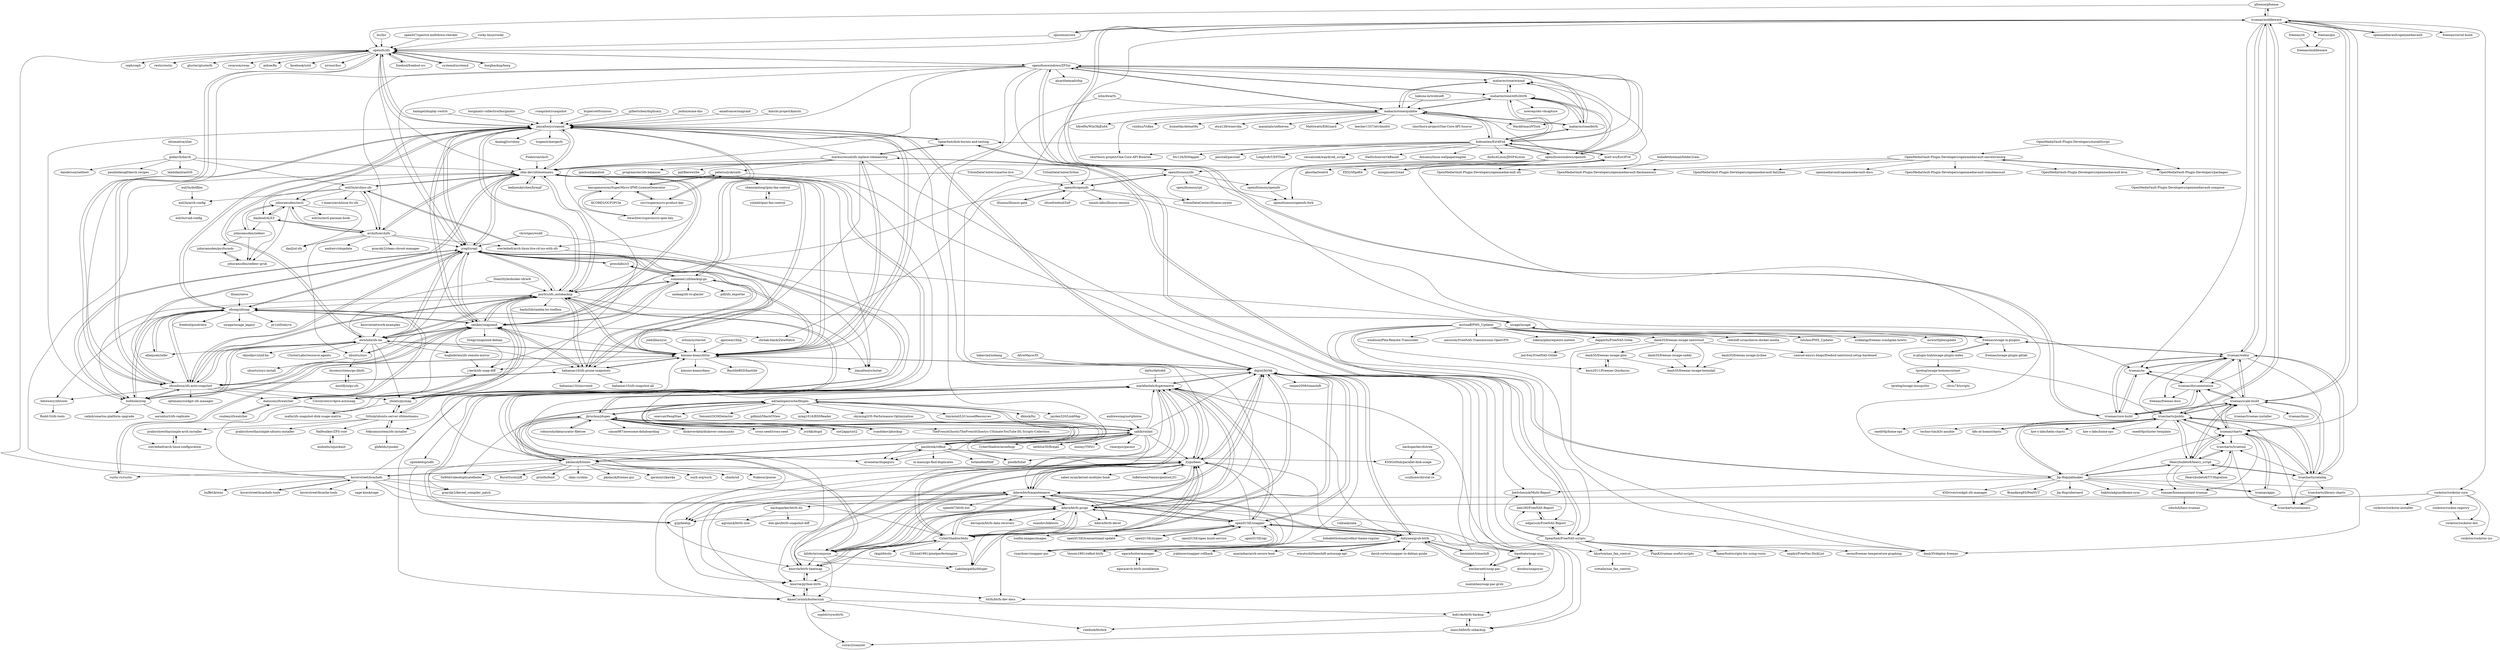 digraph G {
"pfsense/pfsense" -> "truenas/middleware" ["e"=1]
"pfsense/pfsense" -> "openzfs/zfs" ["e"=1]
"amadvance/snapraid" -> "jimsalterjrs/sanoid" ["e"=1]
"ottomatica/slim" -> "godarch/darch" ["e"=1]
"adrianlopezroche/fdupes" -> "jbruchon/jdupes"
"adrianlopezroche/fdupes" -> "sahib/rmlint"
"adrianlopezroche/fdupes" -> "tinymind/LSUnusedResources" ["e"=1]
"adrianlopezroche/fdupes" -> "dblock/fui" ["e"=1]
"adrianlopezroche/fdupes" -> "pixelb/fslint"
"adrianlopezroche/fdupes" -> "markfasheh/duperemove"
"adrianlopezroche/fdupes" -> "pauldreik/rdfind"
"adrianlopezroche/fdupes" -> "jayden320/LinkMap" ["e"=1]
"adrianlopezroche/fdupes" -> "onevcat/FengNiao" ["e"=1]
"adrianlopezroche/fdupes" -> "arsenetar/dupeguru" ["e"=1]
"adrianlopezroche/fdupes" -> "pkolaczk/fclones"
"adrianlopezroche/fdupes" -> "Tencent/OOMDetector" ["e"=1]
"adrianlopezroche/fdupes" -> "gdbinit/MachOView" ["e"=1]
"adrianlopezroche/fdupes" -> "ming1016/RSSReader" ["e"=1]
"adrianlopezroche/fdupes" -> "skyming/iOS-Performance-Optimization" ["e"=1]
"danb35/freenas-iocage-nextcloud" -> "danb35/freenas-iocage-caddy"
"danb35/freenas-iocage-nextcloud" -> "danb35/freenas-iocage-plex"
"danb35/freenas-iocage-nextcloud" -> "samuel-emrys-blogs/freebsd-nextcloud-setup-hardened"
"danb35/freenas-iocage-nextcloud" -> "danb35/freenas-iocage-heimdall"
"danb35/freenas-iocage-nextcloud" -> "danb35/deploy-freenas"
"ipmitool/ipmitool" -> "kasuganosoras/SuperMicro-IPMI-LicenseGenerator" ["e"=1]
"godarch/darch" -> "lambdanil/astOS" ["e"=1]
"godarch/darch" -> "danderson/netboot" ["e"=1]
"godarch/darch" -> "pauldotknopf/darch-recipes"
"godarch/darch" -> "zbm-dev/zfsbootmenu"
"godarch/darch" -> "eoli3n/archiso-zfs"
"speed47/spectre-meltdown-checker" -> "openzfs/zfs" ["e"=1]
"kasuganosoras/SuperMicro-IPMI-LicenseGenerator" -> "zsrv/supermicro-product-key"
"kasuganosoras/SuperMicro-IPMI-LicenseGenerator" -> "petersulyok/smfc"
"kasuganosoras/SuperMicro-IPMI-LicenseGenerator" -> "bwachter/supermicro-ipmi-key"
"kasuganosoras/SuperMicro-IPMI-LicenseGenerator" -> "KCORES/OCP2PCIe" ["e"=1]
"christgau/wsdd" -> "zrepl/zrepl" ["e"=1]
"christgau/wsdd" -> "yboetz/pyznap" ["e"=1]
"johnramsden/zectl" -> "johnramsden/zedenv"
"johnramsden/zectl" -> "eoli3n/zectl-pacman-hook"
"johnramsden/zectl" -> "johnramsden/zedenv-grub"
"johnramsden/zectl" -> "danboid/ALEZ"
"johnramsden/zectl" -> "dasJ/sd-zfs"
"johnramsden/zectl" -> "archzfs/archzfs"
"DomiStyle/docker-idrac6" -> "psy0rz/zfs_autobackup" ["e"=1]
"DomiStyle/docker-idrac6" -> "ewwhite/zfs-ha" ["e"=1]
"zbm-dev/zfsbootmenu" -> "leahneukirchen/hrmpf" ["e"=1]
"zbm-dev/zfsbootmenu" -> "zrepl/zrepl"
"zbm-dev/zfsbootmenu" -> "Sithuk/ubuntu-server-zfsbootmenu"
"zbm-dev/zfsbootmenu" -> "kimono-koans/httm"
"zbm-dev/zfsbootmenu" -> "johnramsden/zectl"
"zbm-dev/zfsbootmenu" -> "jimsalterjrs/sanoid"
"zbm-dev/zfsbootmenu" -> "psy0rz/zfs_autobackup"
"zbm-dev/zfsbootmenu" -> "eoli3n/archiso-zfs"
"zbm-dev/zfsbootmenu" -> "archzfs/archzfs"
"zbm-dev/zfsbootmenu" -> "oetiker/znapzend"
"zbm-dev/zfsbootmenu" -> "64kramsystem/zfs-installer"
"zbm-dev/zfsbootmenu" -> "bahamas10/zfs-prune-snapshots"
"zbm-dev/zfsbootmenu" -> "stevleibelt/arch-linux-live-cd-iso-with-zfs"
"zbm-dev/zfsbootmenu" -> "zfsonlinux/zfs-auto-snapshot"
"zbm-dev/zfsbootmenu" -> "jimsalterjrs/ioztat"
"yboetz/pyznap" -> "Sithuk/ubuntu-server-zfsbootmenu"
"yboetz/pyznap" -> "oetiker/znapzend"
"yboetz/pyznap" -> "psy0rz/zfs_autobackup"
"yboetz/pyznap" -> "zrepl/zrepl"
"yboetz/pyznap" -> "mafm/zfs-snapshot-disk-usage-matrix"
"oetiker/znapzend" -> "psy0rz/zfs_autobackup"
"oetiker/znapzend" -> "zrepl/zrepl"
"oetiker/znapzend" -> "zfsonlinux/zfs-auto-snapshot"
"oetiker/znapzend" -> "jimsalterjrs/sanoid"
"oetiker/znapzend" -> "bolthole/zrep"
"oetiker/znapzend" -> "yboetz/pyznap"
"oetiker/znapzend" -> "ewwhite/zfs-ha"
"oetiker/znapzend" -> "zfsnap/zfsnap"
"oetiker/znapzend" -> "damicon/zfswatcher"
"oetiker/znapzend" -> "bahamas10/zfs-prune-snapshots"
"oetiker/znapzend" -> "zbm-dev/zfsbootmenu"
"oetiker/znapzend" -> "someone1/zfsbackup-go"
"oetiker/znapzend" -> "j-keck/zfs-snap-diff"
"oetiker/znapzend" -> "Gregy/znapzend-debian"
"oetiker/znapzend" -> "cbreak-black/ZetaWatch"
"kimchi-project/kimchi" -> "jimsalterjrs/sanoid" ["e"=1]
"mstinaff/PMS_Updater" -> "luluhoc/PMS_Updater"
"mstinaff/PMS_Updater" -> "sirkkalap/freenas-crashplan-howto"
"mstinaff/PMS_Updater" -> "freenas/iocage-ix-plugins"
"mstinaff/PMS_Updater" -> "mrworf/plexupdate" ["e"=1]
"mstinaff/PMS_Updater" -> "kern2011/Freenas-Quicksync"
"mstinaff/PMS_Updater" -> "dapperfu/FreeNAS-Gitea"
"mstinaff/PMS_Updater" -> "wnielson/Plex-Remote-Transcoder" ["e"=1]
"mstinaff/PMS_Updater" -> "Spearfoot/FreeNAS-scripts"
"mstinaff/PMS_Updater" -> "danb35/deploy-freenas"
"mstinaff/PMS_Updater" -> "danb35/freenas-iocage-nextcloud"
"mstinaff/PMS_Updater" -> "amussey/FreeNAS-Transmission-OpenVPN"
"mstinaff/PMS_Updater" -> "truecharts/public"
"mstinaff/PMS_Updater" -> "lokenx/plexrequests-meteor" ["e"=1]
"mstinaff/PMS_Updater" -> "edgarsuit/FreeNAS-Report"
"mstinaff/PMS_Updater" -> "redshift-s/rancheros-docker-media"
"egara/buttermanager" -> "egara/arch-btrfs-installation"
"pauldreik/rdfind" -> "pkolaczk/fclones"
"pauldreik/rdfind" -> "jbruchon/jdupes"
"pauldreik/rdfind" -> "sahib/rmlint"
"pauldreik/rdfind" -> "adrianlopezroche/fdupes"
"pauldreik/rdfind" -> "pixelb/fslint"
"pauldreik/rdfind" -> "m-manu/go-find-duplicates"
"pauldreik/rdfind" -> "Zygo/bees"
"pauldreik/rdfind" -> "jimsalterjrs/sanoid"
"pauldreik/rdfind" -> "markfasheh/duperemove"
"pauldreik/rdfind" -> "KSXGitHub/parallel-disk-usage"
"pauldreik/rdfind" -> "birkenfeld/fddf"
"pauldreik/rdfind" -> "arsenetar/dupeguru" ["e"=1]
"bob1de/btrfs-backup" -> "masc3d/btrfs-sxbackup"
"bob1de/btrfs-backup" -> "ruediste/btrbck"
"allanjude/zxfer" -> "zfsnap/zfsnap"
"nachoparker/dutree" -> "KSXGitHub/parallel-disk-usage"
"nachoparker/dutree" -> "scullionw/dirstat-rs"
"koverstreet/bcachefs" -> "koverstreet/bcachefs-tools"
"koverstreet/bcachefs" -> "Zygo/bees"
"koverstreet/bcachefs" -> "kdave/btrfs-progs"
"koverstreet/bcachefs" -> "CyberShadow/btdu"
"koverstreet/bcachefs" -> "koverstreet/bcache-tools"
"koverstreet/bcachefs" -> "zbm-dev/zfsbootmenu"
"koverstreet/bcachefs" -> "kimono-koans/httm"
"koverstreet/bcachefs" -> "graysky2/kernel_compiler_patch" ["e"=1]
"koverstreet/bcachefs" -> "cage-kiosk/cage" ["e"=1]
"koverstreet/bcachefs" -> "buffet/kiwmi" ["e"=1]
"koverstreet/bcachefs" -> "markfasheh/duperemove"
"koverstreet/bcachefs" -> "kdave/btrfsmaintenance"
"koverstreet/bcachefs" -> "openzfs/zfs"
"kilobyte/compsize" -> "Zygo/bees"
"kilobyte/compsize" -> "CyberShadow/btdu"
"kilobyte/compsize" -> "knorrie/btrfs-heatmap"
"kilobyte/compsize" -> "Lakshmipathi/dduper"
"kilobyte/compsize" -> "kdave/btrfs-progs"
"kilobyte/compsize" -> "markfasheh/duperemove"
"kilobyte/compsize" -> "AmesCornish/buttersink"
"kilobyte/compsize" -> "kdave/btrfsmaintenance"
"hakavlad/nohang" -> "digint/btrbk" ["e"=1]
"Antynea/grub-btrfs" -> "wmutschl/timeshift-autosnap-apt"
"Antynea/grub-btrfs" -> "digint/btrbk"
"Antynea/grub-btrfs" -> "openSUSE/snapper"
"Antynea/grub-btrfs" -> "wesbarnett/snap-pac"
"Antynea/grub-btrfs" -> "kdave/btrfsmaintenance"
"Antynea/grub-btrfs" -> "Venom1991/refind-btrfs"
"Antynea/grub-btrfs" -> "egara/buttermanager"
"Antynea/grub-btrfs" -> "david-cortes/snapper-in-debian-guide" ["e"=1]
"Antynea/grub-btrfs" -> "ricardomv/snapper-gui"
"Antynea/grub-btrfs" -> "baodrate/snap-sync"
"Antynea/grub-btrfs" -> "jrabinow/snapper-rollback"
"Antynea/grub-btrfs" -> "linuxmint/timeshift" ["e"=1]
"Antynea/grub-btrfs" -> "maximbaz/arch-secure-boot"
"Antynea/grub-btrfs" -> "Zygo/bees"
"Antynea/grub-btrfs" -> "markfasheh/duperemove"
"maharmstone/winmd" -> "maharmstone/ntfs2btrfs"
"maharmstone/winmd" -> "maharmstone/quibble"
"ubuntu/zsys" -> "bicomsystems/go-libzfs"
"ubuntu/zsys" -> "ubuntu/zsys-install"
"ix-plugin-hub/iocage-plugin-index" -> "freenas/iocage-ix-plugins"
"ix-plugin-hub/iocage-plugin-index" -> "tprelog/iocage-homeassistant"
"tprelog/iocage-homeassistant" -> "tprelog/iocage-mosquitto"
"tprelog/iocage-homeassistant" -> "cliviu74/scripts"
"koverstreet/bcachefs-tools" -> "koverstreet/bcachefs"
"johnramsden/zedenv" -> "johnramsden/pyzfscmds"
"johnramsden/zedenv" -> "johnramsden/zedenv-grub"
"johnramsden/zedenv" -> "johnramsden/zectl"
"OpenMediaVault-Plugin-Developers/openmediavault-omvextrasorg" -> "OpenMediaVault-Plugin-Developers/packages"
"OpenMediaVault-Plugin-Developers/openmediavault-omvextrasorg" -> "OpenMediaVault-Plugin-Developers/openmediavault-zfs"
"OpenMediaVault-Plugin-Developers/openmediavault-omvextrasorg" -> "openmediavault/openmediavault-docs"
"OpenMediaVault-Plugin-Developers/openmediavault-omvextrasorg" -> "OpenMediaVault-Plugin-Developers/openmediavault-remotemount"
"OpenMediaVault-Plugin-Developers/openmediavault-omvextrasorg" -> "OpenMediaVault-Plugin-Developers/openmediavault-kvm"
"OpenMediaVault-Plugin-Developers/openmediavault-omvextrasorg" -> "OpenMediaVault-Plugin-Developers/openmediavault-flashmemory"
"OpenMediaVault-Plugin-Developers/openmediavault-omvextrasorg" -> "OpenMediaVault-Plugin-Developers/openmediavault-fail2ban"
"ricardomv/snapper-gui" -> "openSUSE/snapper"
"bwachter/supermicro-ipmi-key" -> "zsrv/supermicro-product-key"
"bwachter/supermicro-ipmi-key" -> "kasuganosoras/SuperMicro-IPMI-LicenseGenerator"
"rockstor/rockstor-doc" -> "rockstor/rockstor-iso"
"nachoparker/btrfs-du" -> "dim-geo/btrfs-snapshot-diff"
"nachoparker/btrfs-du" -> "agronick/btrfs-size"
"johnramsden/zedenv-grub" -> "johnramsden/pyzfscmds"
"johnramsden/pyzfscmds" -> "johnramsden/zedenv-grub"
"maharmstone/ntfs2btrfs" -> "maharmstone/quibble"
"maharmstone/ntfs2btrfs" -> "maharmstone/btrfs" ["e"=1]
"maharmstone/ntfs2btrfs" -> "maharmstone/winmd"
"maharmstone/ntfs2btrfs" -> "openzfsonwindows/ZFSin"
"maharmstone/ntfs2btrfs" -> "Wack0/maciNTosh" ["e"=1]
"maharmstone/ntfs2btrfs" -> "kdave/btrfs-progs"
"maharmstone/ntfs2btrfs" -> "bobranten/Ext4Fsd"
"maharmstone/ntfs2btrfs" -> "openzfsonwindows/openzfs"
"maharmstone/ntfs2btrfs" -> "nowrep/obs-vkcapture" ["e"=1]
"64kramsystem/zfs-installer" -> "Sithuk/ubuntu-server-zfsbootmenu"
"64kramsystem/zfs-installer" -> "ghfields/rpooler"
"zfsnap/zfsnap" -> "allanjude/zxfer"
"zfsnap/zfsnap" -> "damicon/zfswatcher"
"zfsnap/zfsnap" -> "zfsonlinux/zfs-auto-snapshot"
"zfsnap/zfsnap" -> "bolthole/zrep"
"zfsnap/zfsnap" -> "oetiker/znapzend"
"zfsnap/zfsnap" -> "bdrewery/zfstools"
"zfsnap/zfsnap" -> "zrepl/zrepl"
"zfsnap/zfsnap" -> "iocage/iocage" ["e"=1]
"zfsnap/zfsnap" -> "freebsd/poudriere" ["e"=1]
"zfsnap/zfsnap" -> "iocage/iocage_legacy" ["e"=1]
"zfsnap/zfsnap" -> "pr1ntf/iohyve" ["e"=1]
"zfsnap/zfsnap" -> "jimsalterjrs/sanoid"
"bobranten/Ext4Fsd" -> "matt-wu/Ext3Fsd"
"bobranten/Ext4Fsd" -> "maharmstone/btrfs" ["e"=1]
"bobranten/Ext4Fsd" -> "maharmstone/quibble"
"bobranten/Ext4Fsd" -> "maharmstone/ntfs2btrfs"
"bobranten/Ext4Fsd" -> "openzfsonwindows/openzfs"
"bobranten/Ext4Fsd" -> "openzfsonwindows/ZFSin"
"bobranten/Ext4Fsd" -> "maharmstone/winmd"
"bobranten/Ext4Fsd" -> "Audio4Linux/JDSP4Linux" ["e"=1]
"bobranten/Ext4Fsd" -> "Xtr126/XtMapper" ["e"=1]
"bobranten/Ext4Fsd" -> "pacstall/pacstall" ["e"=1]
"bobranten/Ext4Fsd" -> "LongSoft/UEFITool" ["e"=1]
"bobranten/Ext4Fsd" -> "casualsnek/waydroid_script" ["e"=1]
"bobranten/Ext4Fsd" -> "shorthorn-project/One-Core-API-Binaries" ["e"=1]
"bobranten/Ext4Fsd" -> "DadSchoorse/vkBasalt" ["e"=1]
"bobranten/Ext4Fsd" -> "Almamu/linux-wallpaperengine" ["e"=1]
"sist2app/sist2" -> "jbruchon/jdupes" ["e"=1]
"freebsd/freebsd-src" -> "openzfs/zfs" ["e"=1]
"opnsense/core" -> "truenas/middleware" ["e"=1]
"opnsense/core" -> "openzfs/zfs" ["e"=1]
"jbruchon/jdupes" -> "adrianlopezroche/fdupes"
"jbruchon/jdupes" -> "sahib/rmlint"
"jbruchon/jdupes" -> "pkolaczk/fclones"
"jbruchon/jdupes" -> "pauldreik/rdfind"
"jbruchon/jdupes" -> "markfasheh/duperemove"
"jbruchon/jdupes" -> "arsenetar/dupeguru" ["e"=1]
"jbruchon/jdupes" -> "ivandokov/phockup" ["e"=1]
"jbruchon/jdupes" -> "TheFrenchGhosty/TheFrenchGhostys-Ultimate-YouTube-DL-Scripts-Collection" ["e"=1]
"jbruchon/jdupes" -> "roboyoshi/datacurator-filetree" ["e"=1]
"jbruchon/jdupes" -> "0x90d/videoduplicatefinder" ["e"=1]
"jbruchon/jdupes" -> "simon987/awesome-datahoarding" ["e"=1]
"jbruchon/jdupes" -> "diskoverdata/diskover-community" ["e"=1]
"jbruchon/jdupes" -> "sist2app/sist2" ["e"=1]
"jbruchon/jdupes" -> "cross-seed/cross-seed" ["e"=1]
"jbruchon/jdupes" -> "jvirkki/dupd"
"haimgel/display-switch" -> "jimsalterjrs/sanoid" ["e"=1]
"jimsalterjrs/sanoid" -> "zfsonlinux/zfs-auto-snapshot"
"jimsalterjrs/sanoid" -> "zrepl/zrepl"
"jimsalterjrs/sanoid" -> "oetiker/znapzend"
"jimsalterjrs/sanoid" -> "openzfs/zfs"
"jimsalterjrs/sanoid" -> "kimono-koans/httm"
"jimsalterjrs/sanoid" -> "psy0rz/zfs_autobackup"
"jimsalterjrs/sanoid" -> "zbm-dev/zfsbootmenu"
"jimsalterjrs/sanoid" -> "ewwhite/zfs-ha"
"jimsalterjrs/sanoid" -> "zfsnap/zfsnap"
"jimsalterjrs/sanoid" -> "AnalogJ/scrutiny" ["e"=1]
"jimsalterjrs/sanoid" -> "trapexit/mergerfs" ["e"=1]
"jimsalterjrs/sanoid" -> "digint/btrbk"
"jimsalterjrs/sanoid" -> "someone1/zfsbackup-go"
"jimsalterjrs/sanoid" -> "bolthole/zrep"
"jimsalterjrs/sanoid" -> "Spearfoot/disk-burnin-and-testing" ["e"=1]
"pkolaczk/fclones" -> "sahib/rmlint"
"pkolaczk/fclones" -> "jbruchon/jdupes"
"pkolaczk/fclones" -> "pkolaczk/fclones-gui"
"pkolaczk/fclones" -> "pauldreik/rdfind"
"pkolaczk/fclones" -> "qarmin/czkawka" ["e"=1]
"pkolaczk/fclones" -> "rustic-rs/rustic" ["e"=1]
"pkolaczk/fclones" -> "ouch-org/ouch" ["e"=1]
"pkolaczk/fclones" -> "kimono-koans/httm"
"pkolaczk/fclones" -> "adrianlopezroche/fdupes"
"pkolaczk/fclones" -> "chmln/sd" ["e"=1]
"pkolaczk/fclones" -> "0x90d/videoduplicatefinder" ["e"=1]
"pkolaczk/fclones" -> "Nukesor/pueue" ["e"=1]
"pkolaczk/fclones" -> "BurntSushi/jiff" ["e"=1]
"pkolaczk/fclones" -> "printfn/fend" ["e"=1]
"pkolaczk/fclones" -> "skim-rs/skim" ["e"=1]
"eoli3n/arch-config" -> "eoli3n/void-config"
"maharmstone/quibble" -> "maharmstone/ntfs2btrfs"
"maharmstone/quibble" -> "maharmstone/btrfs" ["e"=1]
"maharmstone/quibble" -> "maharmstone/winmd"
"maharmstone/quibble" -> "otya128/winevdm" ["e"=1]
"maharmstone/quibble" -> "openzfsonwindows/ZFSin"
"maharmstone/quibble" -> "manatails/uefiseven" ["e"=1]
"maharmstone/quibble" -> "Mattiwatti/EfiGuard" ["e"=1]
"maharmstone/quibble" -> "leecher1337/ntvdmx64" ["e"=1]
"maharmstone/quibble" -> "shorthorn-project/One-Core-API-Source" ["e"=1]
"maharmstone/quibble" -> "shorthorn-project/One-Core-API-Binaries" ["e"=1]
"maharmstone/quibble" -> "hfiref0x/WinObjEx64" ["e"=1]
"maharmstone/quibble" -> "vxiiduu/VxKex" ["e"=1]
"maharmstone/quibble" -> "itsmattkc/dotnet9x" ["e"=1]
"maharmstone/quibble" -> "bobranten/Ext4Fsd"
"maharmstone/quibble" -> "Wack0/maciNTosh" ["e"=1]
"k8s-at-home/charts" -> "truecharts/public" ["e"=1]
"AltraMayor/f3" -> "digint/btrbk" ["e"=1]
"openzfsonwindows/openzfs" -> "openzfsonwindows/ZFSin"
"openzfsonwindows/openzfs" -> "openzfsonosx/openzfs-fork"
"openzfsonwindows/openzfs" -> "openzfsonosx/openzfs"
"openzfsonwindows/openzfs" -> "zbm-dev/zfsbootmenu"
"openzfsonwindows/openzfs" -> "openzfsonosx/zfs"
"openzfsonwindows/openzfs" -> "maharmstone/ntfs2btrfs"
"openzfsonwindows/openzfs" -> "bobranten/Ext4Fsd"
"openzfsonwindows/openzfs" -> "maharmstone/quibble"
"openzfsonwindows/openzfs" -> "OpenMediaVault-Plugin-Developers/openmediavault-zfs"
"eoli3n/archiso-zfs" -> "stevleibelt/arch-linux-live-cd-iso-with-zfs"
"eoli3n/archiso-zfs" -> "archzfs/archzfs"
"eoli3n/archiso-zfs" -> "eoli3n/arch-config"
"eoli3n/archiso-zfs" -> "johnramsden/zectl"
"eoli3n/archiso-zfs" -> "danboid/ALEZ"
"eoli3n/archiso-zfs" -> "r-maerz/archlinux-lts-zfs"
"eoli3n/archiso-zfs" -> "zbm-dev/zfsbootmenu"
"Foxboron/sbctl" -> "zbm-dev/zfsbootmenu" ["e"=1]
"kdave/btrfsmaintenance" -> "digint/btrbk"
"kdave/btrfsmaintenance" -> "Zygo/bees"
"kdave/btrfsmaintenance" -> "kdave/btrfs-progs"
"kdave/btrfsmaintenance" -> "CyberShadow/btdu"
"kdave/btrfsmaintenance" -> "Antynea/grub-btrfs"
"kdave/btrfsmaintenance" -> "markfasheh/duperemove"
"kdave/btrfsmaintenance" -> "knorrie/btrfs-heatmap"
"kdave/btrfsmaintenance" -> "kilobyte/compsize"
"kdave/btrfsmaintenance" -> "ricardomv/snapper-gui"
"kdave/btrfsmaintenance" -> "openSUSE/snapper"
"kdave/btrfsmaintenance" -> "nachoparker/btrfs-du"
"kdave/btrfsmaintenance" -> "g2p/bedup"
"kdave/btrfsmaintenance" -> "AmesCornish/buttersink"
"kdave/btrfsmaintenance" -> "kdave/btrfs-devel"
"kdave/btrfsmaintenance" -> "speed47/btrfs-list"
"TritonDataCenter/triton" -> "openzfs/openzfs" ["e"=1]
"borgmatic-collective/borgmatic" -> "jimsalterjrs/sanoid" ["e"=1]
"OpenMediaVault-Plugin-Developers/installScript" -> "OpenMediaVault-Plugin-Developers/packages" ["e"=1]
"OpenMediaVault-Plugin-Developers/installScript" -> "OpenMediaVault-Plugin-Developers/openmediavault-omvextrasorg" ["e"=1]
"openSUSE/zypper" -> "openSUSE/snapper" ["e"=1]
"AmesCornish/buttersink" -> "knorrie/python-btrfs"
"AmesCornish/buttersink" -> "bob1de/btrfs-backup"
"AmesCornish/buttersink" -> "oxplot/rsyncbtrfs"
"AmesCornish/buttersink" -> "ruediste/btrbck"
"AmesCornish/buttersink" -> "csirac2/snazzer"
"truenas/charts" -> "truenas/apps"
"truenas/charts" -> "truenas/scale-build"
"truenas/charts" -> "truecharts/public"
"truenas/charts" -> "truecharts/catalog"
"truenas/charts" -> "Heavybullets8/heavy_script"
"truenas/charts" -> "truenas/documentation"
"truenas/charts" -> "truecharts/truetool"
"truenas/charts" -> "tomaae/homeassistant-truenas"
"markusressel/zfs-inplace-rebalancing" -> "programster/zfs-balancer"
"markusressel/zfs-inplace-rebalancing" -> "kimono-koans/httm"
"markusressel/zfs-inplace-rebalancing" -> "Jip-Hop/jailmaker"
"markusressel/zfs-inplace-rebalancing" -> "bahamas10/zfs-prune-snapshots"
"markusressel/zfs-inplace-rebalancing" -> "pjd/filerewrite"
"markusressel/zfs-inplace-rebalancing" -> "JoeSchmuck/Multi-Report"
"markusressel/zfs-inplace-rebalancing" -> "Spearfoot/disk-burnin-and-testing" ["e"=1]
"markusressel/zfs-inplace-rebalancing" -> "petersulyok/smfc"
"markusressel/zfs-inplace-rebalancing" -> "psy0rz/zfs_autobackup"
"markusressel/zfs-inplace-rebalancing" -> "zbm-dev/zfsbootmenu"
"markusressel/zfs-inplace-rebalancing" -> "jimsalterjrs/sanoid"
"leahneukirchen/hrmpf" -> "zbm-dev/zfsbootmenu" ["e"=1]
"j-keck/zfs-snap-diff" -> "damicon/zfswatcher"
"openSUSE/open-build-service" -> "openSUSE/snapper" ["e"=1]
"TritonDataCenter/smartos-live" -> "oetiker/znapzend" ["e"=1]
"TritonDataCenter/smartos-live" -> "openzfs/openzfs" ["e"=1]
"truenas/scale-build" -> "truenas/core-build"
"truenas/scale-build" -> "truenas/webui"
"truenas/scale-build" -> "truenas/documentation"
"truenas/scale-build" -> "truenas/charts"
"truenas/scale-build" -> "truenas/middleware"
"truenas/scale-build" -> "truenas/truenas-installer"
"truenas/scale-build" -> "truenas/os"
"truenas/scale-build" -> "truecharts/catalog"
"truenas/scale-build" -> "Heavybullets8/heavy_script"
"truenas/scale-build" -> "truenas/linux"
"truenas/scale-build" -> "truecharts/public"
"zfsonlinux/zfs-auto-snapshot" -> "jimsalterjrs/sanoid"
"zfsonlinux/zfs-auto-snapshot" -> "oetiker/znapzend"
"zfsonlinux/zfs-auto-snapshot" -> "zfsnap/zfsnap"
"zfsonlinux/zfs-auto-snapshot" -> "psy0rz/zfs_autobackup"
"zfsonlinux/zfs-auto-snapshot" -> "damicon/zfswatcher"
"zfsonlinux/zfs-auto-snapshot" -> "zrepl/zrepl"
"zfsonlinux/zfs-auto-snapshot" -> "ewwhite/zfs-ha"
"zfsonlinux/zfs-auto-snapshot" -> "bolthole/zrep"
"zfsonlinux/zfs-auto-snapshot" -> "zbm-dev/zfsbootmenu"
"zfsonlinux/zfs-auto-snapshot" -> "bahamas10/zfs-prune-snapshots"
"zfsonlinux/zfs-auto-snapshot" -> "yboetz/pyznap"
"zfsonlinux/zfs-auto-snapshot" -> "bdrewery/zfstools"
"zfsonlinux/zfs-auto-snapshot" -> "openzfs/zfs"
"zfsonlinux/zfs-auto-snapshot" -> "optimans/cockpit-zfs-manager" ["e"=1]
"zfsonlinux/zfs-auto-snapshot" -> "Corsinvest/cv4pve-autosnap" ["e"=1]
"truenas/documentation" -> "truenas/webui"
"truenas/documentation" -> "truenas/scale-build"
"truenas/documentation" -> "freenas/freenas-docs"
"truenas/documentation" -> "truenas/core-build"
"truenas/documentation" -> "truenas/os"
"Lakshmipathi/dduper" -> "Zygo/bees"
"wmutschl/timeshift-autosnap-apt" -> "Antynea/grub-btrfs"
"masc3d/btrfs-sxbackup" -> "csirac2/snazzer"
"masc3d/btrfs-sxbackup" -> "bob1de/btrfs-backup"
"chenxiaolong/ipmi-fan-control" -> "yinheli/ipmi-fan-control"
"kern2011/Freenas-Quicksync" -> "danb35/freenas-iocage-plex"
"openzfsonosx/openzfs" -> "openzfsonosx/openzfs-fork"
"danb35/freenas-iocage-caddy" -> "danb35/freenas-iocage-heimdall"
"mistifyio/go-zfs" -> "bicomsystems/go-libzfs"
"danb35/freenas-iocage-plex" -> "kern2011/Freenas-Quicksync"
"danb35/freenas-iocage-plex" -> "danb35/freenas-iocage-heimdall"
"prabirshrestha/simple-arch-installer" -> "stevleibelt/arch-linux-configuration"
"systemd/systemd" -> "openzfs/zfs" ["e"=1]
"borgbackup/borg" -> "openzfs/zfs" ["e"=1]
"truecharts/catalog" -> "truecharts/public"
"truecharts/catalog" -> "truenas/charts"
"truecharts/catalog" -> "truecharts/containers"
"truecharts/catalog" -> "truecharts/library-charts"
"truecharts/catalog" -> "Heavybullets8/heavy_script"
"truecharts/catalog" -> "truenas/scale-build"
"truecharts/catalog" -> "truenas/webui"
"truecharts/catalog" -> "truecharts/truetool"
"knorrie/network-examples" -> "ewwhite/zfs-ha" ["e"=1]
"rocky-linux/rocky" -> "openzfs/zfs" ["e"=1]
"joehillen/sysz" -> "kimono-koans/httm" ["e"=1]
"bobafetthotmail/folder2ram" -> "OpenMediaVault-Plugin-Developers/openmediavault-flashmemory"
"bicomsystems/go-libzfs" -> "mistifyio/go-zfs"
"truecharts/public" -> "Heavybullets8/heavy_script"
"truecharts/public" -> "truenas/charts"
"truecharts/public" -> "truecharts/catalog"
"truecharts/public" -> "truecharts/truetool"
"truecharts/public" -> "Jip-Hop/jailmaker"
"truecharts/public" -> "k8s-at-home/charts" ["e"=1]
"truecharts/public" -> "bjw-s-labs/helm-charts" ["e"=1]
"truecharts/public" -> "bjw-s-labs/home-ops" ["e"=1]
"truecharts/public" -> "onedr0p/cluster-template" ["e"=1]
"truecharts/public" -> "truenas/scale-build"
"truecharts/public" -> "onedr0p/home-ops" ["e"=1]
"truecharts/public" -> "truenas/middleware"
"truecharts/public" -> "techno-tim/k3s-ansible" ["e"=1]
"truecharts/public" -> "truecharts/containers"
"truecharts/public" -> "truenas/webui"
"digint/btrbk" -> "kdave/btrfsmaintenance"
"digint/btrbk" -> "Antynea/grub-btrfs"
"digint/btrbk" -> "Zygo/bees"
"digint/btrbk" -> "CyberShadow/btdu"
"digint/btrbk" -> "markfasheh/duperemove"
"digint/btrbk" -> "kdave/btrfs-progs"
"digint/btrbk" -> "masc3d/btrfs-sxbackup"
"digint/btrbk" -> "openSUSE/snapper"
"digint/btrbk" -> "AmesCornish/buttersink"
"digint/btrbk" -> "kimono-koans/httm"
"digint/btrbk" -> "jimsalterjrs/sanoid"
"digint/btrbk" -> "bob1de/btrfs-backup"
"digint/btrbk" -> "ricardomv/snapper-gui"
"digint/btrbk" -> "teejee2008/timeshift" ["e"=1]
"digint/btrbk" -> "baodrate/snap-sync"
"mhx/dwarfs" -> "Zygo/bees" ["e"=1]
"mhx/dwarfs" -> "maharmstone/quibble" ["e"=1]
"bdrewery/zfstools" -> "Rudd-O/zfs-tools"
"bolthole/zrep" -> "oetiker/znapzend"
"bolthole/zrep" -> "zrepl/zrepl"
"bolthole/zrep" -> "zfsnap/zfsnap"
"bolthole/zrep" -> "aaronhurt/zfs-replicate"
"bolthole/zrep" -> "ewwhite/zfs-ha"
"bolthole/zrep" -> "calmh/smartos-platform-upgrade" ["e"=1]
"bolthole/zrep" -> "zfsonlinux/zfs-auto-snapshot"
"freenas/gui" -> "freenas/middleware"
"CyberShadow/btdu" -> "rkapl/btsdu"
"CyberShadow/btdu" -> "Zygo/bees"
"CyberShadow/btdu" -> "kilobyte/compsize"
"CyberShadow/btdu" -> "kdave/btrfsmaintenance"
"CyberShadow/btdu" -> "digint/btrbk"
"CyberShadow/btdu" -> "markfasheh/duperemove"
"CyberShadow/btdu" -> "knorrie/btrfs-heatmap"
"CyberShadow/btdu" -> "ZILtoid1991/pixelperfectengine" ["e"=1]
"CyberShadow/btdu" -> "Lakshmipathi/dduper"
"CyberShadow/btdu" -> "kdave/btrfs-progs"
"matt-wu/Ext3Fsd" -> "bobranten/Ext4Fsd"
"matt-wu/Ext3Fsd" -> "mregmi/ext2read"
"matt-wu/Ext3Fsd" -> "gkostka/lwext4" ["e"=1]
"matt-wu/Ext3Fsd" -> "maharmstone/winmd"
"matt-wu/Ext3Fsd" -> "PJO2/tftpd64"
"dak180/FreeNAS-Report" -> "edgarsuit/FreeNAS-Report"
"tomaae/homeassistant-truenas" -> "sdwilsh/hass-truenas"
"KSXGitHub/parallel-disk-usage" -> "scullionw/dirstat-rs"
"rockstor/rockon-registry" -> "rockstor/rockstor-doc"
"danb35/freenas-iocage-lychee" -> "danb35/freenas-iocage-heimdall"
"linuxmint/timeshift" -> "Antynea/grub-btrfs" ["e"=1]
"linuxmint/timeshift" -> "digint/btrbk" ["e"=1]
"openzfs/zfs" -> "jimsalterjrs/sanoid"
"openzfs/zfs" -> "freebsd/freebsd-src" ["e"=1]
"openzfs/zfs" -> "systemd/systemd" ["e"=1]
"openzfs/zfs" -> "borgbackup/borg" ["e"=1]
"openzfs/zfs" -> "ceph/ceph" ["e"=1]
"openzfs/zfs" -> "restic/restic" ["e"=1]
"openzfs/zfs" -> "zbm-dev/zfsbootmenu"
"openzfs/zfs" -> "zfsonlinux/zfs-auto-snapshot"
"openzfs/zfs" -> "zrepl/zrepl"
"openzfs/zfs" -> "gluster/glusterfs" ["e"=1]
"openzfs/zfs" -> "openzfsonwindows/ZFSin"
"openzfs/zfs" -> "swaywm/sway" ["e"=1]
"openzfs/zfs" -> "axboe/fio" ["e"=1]
"openzfs/zfs" -> "facebook/zstd" ["e"=1]
"openzfs/zfs" -> "iovisor/bcc" ["e"=1]
"datto/dattobd" -> "markfasheh/duperemove" ["e"=1]
"volitank/nala" -> "Antynea/grub-btrfs" ["e"=1]
"psy0rz/zfs_autobackup" -> "zrepl/zrepl"
"psy0rz/zfs_autobackup" -> "oetiker/znapzend"
"psy0rz/zfs_autobackup" -> "jimsalterjrs/sanoid"
"psy0rz/zfs_autobackup" -> "zfsonlinux/zfs-auto-snapshot"
"psy0rz/zfs_autobackup" -> "yboetz/pyznap"
"psy0rz/zfs_autobackup" -> "zbm-dev/zfsbootmenu"
"psy0rz/zfs_autobackup" -> "bahamas10/zfs-prune-snapshots"
"psy0rz/zfs_autobackup" -> "kimono-koans/httm"
"psy0rz/zfs_autobackup" -> "zfsnap/zfsnap"
"psy0rz/zfs_autobackup" -> "ewwhite/zfs-ha"
"psy0rz/zfs_autobackup" -> "Corsinvest/cv4pve-autosnap" ["e"=1]
"psy0rz/zfs_autobackup" -> "someone1/zfsbackup-go"
"psy0rz/zfs_autobackup" -> "bolthole/zrep"
"psy0rz/zfs_autobackup" -> "bashclub/zamba-lxc-toolbox" ["e"=1]
"psy0rz/zfs_autobackup" -> "jimsalterjrs/ioztat"
"kimono-koans/httm" -> "zrepl/zrepl"
"kimono-koans/httm" -> "jimsalterjrs/sanoid"
"kimono-koans/httm" -> "zbm-dev/zfsbootmenu"
"kimono-koans/httm" -> "psy0rz/zfs_autobackup"
"kimono-koans/httm" -> "someone1/zfsbackup-go"
"kimono-koans/httm" -> "j-keck/zfs-snap-diff"
"kimono-koans/httm" -> "bahamas10/zfs-prune-snapshots"
"kimono-koans/httm" -> "oetiker/znapzend"
"kimono-koans/httm" -> "digint/btrbk"
"kimono-koans/httm" -> "jimsalterjrs/ioztat"
"kimono-koans/httm" -> "ewwhite/zfs-ha"
"kimono-koans/httm" -> "rustic-rs/rustic" ["e"=1]
"kimono-koans/httm" -> "BastilleBSD/bastille" ["e"=1]
"kimono-koans/httm" -> "markusressel/zfs-inplace-rebalancing"
"kimono-koans/httm" -> "kimono-koans/dano"
"rsnapshot/rsnapshot" -> "jimsalterjrs/sanoid" ["e"=1]
"rustic-rs/rustic" -> "kimono-koans/httm" ["e"=1]
"orhun/systeroid" -> "kimono-koans/httm" ["e"=1]
"openSUSE/snapper" -> "openSUSE/zypper" ["e"=1]
"openSUSE/snapper" -> "ricardomv/snapper-gui"
"openSUSE/snapper" -> "Antynea/grub-btrfs"
"openSUSE/snapper" -> "openSUSE/open-build-service" ["e"=1]
"openSUSE/snapper" -> "baodrate/snap-sync"
"openSUSE/snapper" -> "wesbarnett/snap-pac"
"openSUSE/snapper" -> "kdave/btrfs-progs"
"openSUSE/snapper" -> "digint/btrbk"
"openSUSE/snapper" -> "markfasheh/duperemove"
"openSUSE/snapper" -> "kdave/btrfsmaintenance"
"openSUSE/snapper" -> "openSUSE/opi" ["e"=1]
"openSUSE/snapper" -> "Zygo/bees"
"openSUSE/snapper" -> "toolbx-images/images" ["e"=1]
"openSUSE/snapper" -> "CyberShadow/btdu"
"openSUSE/snapper" -> "openSUSE/transactional-update"
"hughobrien/zfs-remote-mirror" -> "j-keck/zfs-snap-diff" ["e"=1]
"Heavybullets8/heavy_script" -> "truecharts/truetool"
"Heavybullets8/heavy_script" -> "truecharts/public"
"Heavybullets8/heavy_script" -> "Jip-Hop/jailmaker"
"Heavybullets8/heavy_script" -> "Heavybullets8/TT-Migration"
"Heavybullets8/heavy_script" -> "truenas/charts"
"Heavybullets8/heavy_script" -> "truecharts/catalog"
"Heavybullets8/heavy_script" -> "tomaae/homeassistant-truenas"
"Heavybullets8/heavy_script" -> "truenas/apps"
"Heavybullets8/heavy_script" -> "truenas/scale-build"
"petersulyok/smfc" -> "khorton/nas_fan_control"
"petersulyok/smfc" -> "zsrv/supermicro-product-key"
"petersulyok/smfc" -> "chenxiaolong/ipmi-fan-control"
"petersulyok/smfc" -> "kasuganosoras/SuperMicro-IPMI-LicenseGenerator"
"presslabs/z3" -> "someone1/zfsbackup-go"
"presslabs/z3" -> "zrepl/zrepl"
"bahamas10/zfs-prune-snapshots" -> "bahamas10/zfs-snapshot-all"
"bahamas10/zfs-prune-snapshots" -> "psy0rz/zfs_autobackup"
"bahamas10/zfs-prune-snapshots" -> "bahamas10/zincrsend"
"bahamas10/zfs-prune-snapshots" -> "oetiker/znapzend"
"bahamas10/zfs-prune-snapshots" -> "zrepl/zrepl"
"bahamas10/zfs-prune-snapshots" -> "zbm-dev/zfsbootmenu"
"bahamas10/zfs-prune-snapshots" -> "zfsonlinux/zfs-auto-snapshot"
"bahamas10/zfs-prune-snapshots" -> "kimono-koans/httm"
"truecharts/truetool" -> "Heavybullets8/heavy_script"
"truecharts/truetool" -> "truecharts/containers"
"truecharts/truetool" -> "Heavybullets8/TT-Migration"
"openzfs/openzfs" -> "openzfsonosx/zfs"
"openzfs/openzfs" -> "zfsonfreebsd/ZoF"
"openzfs/openzfs" -> "ubuntu/zsys"
"openzfs/openzfs" -> "omniti-labs/illumos-omnios"
"openzfs/openzfs" -> "illumos/illumos-gate" ["e"=1]
"openzfs/openzfs" -> "truenas/os"
"openzfs/openzfs" -> "TritonDataCenter/illumos-joyent" ["e"=1]
"truecharts/library-charts" -> "truecharts/containers"
"dapperfu/FreeNAS-Gitea" -> "jed-frey/FreeNAS-Gitlab"
"truecharts/containers" -> "truecharts/library-charts"
"Sithuk/ubuntu-server-zfsbootmenu" -> "prabirshrestha/simple-ubuntu-installer"
"Sithuk/ubuntu-server-zfsbootmenu" -> "64kramsystem/zfs-installer"
"Sithuk/ubuntu-server-zfsbootmenu" -> "yboetz/pyznap"
"Sithuk/ubuntu-server-zfsbootmenu" -> "zbm-dev/zfsbootmenu"
"Sithuk/ubuntu-server-zfsbootmenu" -> "Halfwalker/ZFS-root"
"Sithuk/ubuntu-server-zfsbootmenu" -> "prabirshrestha/simple-arch-installer"
"maharmstone/btrfs" -> "maharmstone/quibble" ["e"=1]
"maharmstone/btrfs" -> "maharmstone/ntfs2btrfs" ["e"=1]
"maharmstone/btrfs" -> "bobranten/Ext4Fsd" ["e"=1]
"maharmstone/btrfs" -> "openzfsonwindows/ZFSin" ["e"=1]
"maharmstone/btrfs" -> "maharmstone/winmd" ["e"=1]
"lxc/lxc" -> "openzfs/zfs" ["e"=1]
"openmediavault/openmediavault" -> "truenas/middleware" ["e"=1]
"bcpierce00/unison" -> "jimsalterjrs/sanoid" ["e"=1]
"wesbarnett/snap-pac" -> "baodrate/snap-sync"
"wesbarnett/snap-pac" -> "Antynea/grub-btrfs"
"wesbarnett/snap-pac" -> "maximbaz/snap-pac-grub"
"eoli3n/dotfiles" -> "eoli3n/arch-config" ["e"=1]
"hakuna-m/wubiuefi" -> "maharmstone/quibble" ["e"=1]
"gilbertchen/duplicacy" -> "jimsalterjrs/sanoid" ["e"=1]
"Jip-Hop/jailmaker" -> "Heavybullets8/heavy_script"
"Jip-Hop/jailmaker" -> "truecharts/public"
"Jip-Hop/jailmaker" -> "truecharts/truetool"
"Jip-Hop/jailmaker" -> "truenas/apps"
"Jip-Hop/jailmaker" -> "JoeSchmuck/Multi-Report"
"Jip-Hop/jailmaker" -> "tomaae/homeassistant-truenas"
"Jip-Hop/jailmaker" -> "markusressel/zfs-inplace-rebalancing"
"Jip-Hop/jailmaker" -> "Jip-Hop/ubernerd"
"Jip-Hop/jailmaker" -> "bakito/adguardhome-sync" ["e"=1]
"Jip-Hop/jailmaker" -> "45Drives/cockpit-zfs-manager" ["e"=1]
"Jip-Hop/jailmaker" -> "Brandawg93/PeaNUT" ["e"=1]
"Jip-Hop/jailmaker" -> "truenas/charts"
"Jip-Hop/jailmaker" -> "Spearfoot/disk-burnin-and-testing" ["e"=1]
"Jip-Hop/jailmaker" -> "danb35/deploy-freenas"
"JoeSchmuck/Multi-Report" -> "dak180/FreeNAS-Report"
"knorrie/btrfs-heatmap" -> "knorrie/python-btrfs"
"knorrie/btrfs-heatmap" -> "Zygo/bees"
"knorrie/btrfs-heatmap" -> "kdave/btrfs-progs"
"Halfwalker/ZFS-root" -> "midzelis/zquickinit"
"danboid/ALEZ" -> "johnramsden/zedenv"
"danboid/ALEZ" -> "johnramsden/zectl"
"danboid/ALEZ" -> "archzfs/archzfs"
"danboid/ALEZ" -> "johnramsden/zedenv-grub"
"yinheli/ipmi-fan-control" -> "chenxiaolong/ipmi-fan-control"
"stevleibelt/arch-linux-live-cd-iso-with-zfs" -> "stevleibelt/arch-linux-configuration"
"stevleibelt/arch-linux-live-cd-iso-with-zfs" -> "eoli3n/archiso-zfs"
"stevleibelt/arch-linux-configuration" -> "prabirshrestha/simple-arch-installer"
"ewwhite/zfs-ha" -> "oetiker/znapzend"
"ewwhite/zfs-ha" -> "jimsalterjrs/sanoid"
"ewwhite/zfs-ha" -> "damicon/zfswatcher"
"ewwhite/zfs-ha" -> "skiselkov/stmf-ha"
"ewwhite/zfs-ha" -> "zfsonlinux/zfs-auto-snapshot"
"ewwhite/zfs-ha" -> "zrepl/zrepl"
"ewwhite/zfs-ha" -> "bolthole/zrep"
"ewwhite/zfs-ha" -> "psy0rz/zfs_autobackup"
"ewwhite/zfs-ha" -> "kimono-koans/httm"
"ewwhite/zfs-ha" -> "yboetz/pyznap"
"ewwhite/zfs-ha" -> "ubuntu/zsys"
"ewwhite/zfs-ha" -> "ClusterLabs/resource-agents" ["e"=1]
"ewwhite/zfs-ha" -> "bahamas10/zfs-prune-snapshots"
"ewwhite/zfs-ha" -> "allanjude/zxfer"
"ewwhite/zfs-ha" -> "hughobrien/zfs-remote-mirror" ["e"=1]
"thsmi/sieve" -> "zfsnap/zfsnap" ["e"=1]
"egara/arch-btrfs-installation" -> "egara/buttermanager"
"zsrv/supermicro-product-key" -> "kasuganosoras/SuperMicro-IPMI-LicenseGenerator"
"zsrv/supermicro-product-key" -> "bwachter/supermicro-ipmi-key"
"zsrv/supermicro-product-key" -> "petersulyok/smfc"
"mregmi/ext2read" -> "matt-wu/Ext3Fsd"
"baodrate/snap-sync" -> "doudou/snapsync"
"baodrate/snap-sync" -> "wesbarnett/snap-pac"
"g2p/bedup" -> "markfasheh/duperemove"
"g2p/bedup" -> "knorrie/python-btrfs"
"ivandokov/phockup" -> "jbruchon/jdupes" ["e"=1]
"knorrie/python-btrfs" -> "knorrie/btrfs-heatmap"
"knorrie/python-btrfs" -> "btrfs/btrfs-dev-docs"
"knorrie/python-btrfs" -> "AmesCornish/buttersink"
"freenas/cli" -> "freenas/middleware"
"joohoi/acme-dns" -> "jimsalterjrs/sanoid" ["e"=1]
"damicon/zfswatcher" -> "rouben/zfswatcher"
"damicon/zfswatcher" -> "zfsnap/zfsnap"
"damicon/zfswatcher" -> "j-keck/zfs-snap-diff"
"archzfs/archzfs" -> "eoli3n/archiso-zfs"
"archzfs/archzfs" -> "danboid/ALEZ"
"archzfs/archzfs" -> "johnramsden/zectl"
"archzfs/archzfs" -> "stevleibelt/arch-linux-live-cd-iso-with-zfs"
"archzfs/archzfs" -> "dasJ/sd-zfs"
"archzfs/archzfs" -> "zbm-dev/zfsbootmenu"
"archzfs/archzfs" -> "ubuntu/zsys"
"archzfs/archzfs" -> "graysky2/clean-chroot-manager"
"archzfs/archzfs" -> "andreyv/sbupdate" ["e"=1]
"archzfs/archzfs" -> "zrepl/zrepl"
"Corsinvest/cv4pve-autosnap" -> "psy0rz/zfs_autobackup" ["e"=1]
"Zygo/bees" -> "markfasheh/duperemove"
"Zygo/bees" -> "Lakshmipathi/dduper"
"Zygo/bees" -> "knorrie/btrfs-heatmap"
"Zygo/bees" -> "CyberShadow/btdu"
"Zygo/bees" -> "digint/btrbk"
"Zygo/bees" -> "kdave/btrfsmaintenance"
"Zygo/bees" -> "kilobyte/compsize"
"Zygo/bees" -> "kdave/btrfs-progs"
"Zygo/bees" -> "g2p/bedup"
"Zygo/bees" -> "AmesCornish/buttersink"
"Zygo/bees" -> "knorrie/python-btrfs"
"Zygo/bees" -> "koverstreet/bcachefs"
"Zygo/bees" -> "InBetweenNames/gentooLTO" ["e"=1]
"Zygo/bees" -> "ricardomv/snapper-gui"
"Zygo/bees" -> "saber-nyan/kernel-modules-hook" ["e"=1]
"iocage/iocage" -> "freenas/iocage-ix-plugins" ["e"=1]
"iocage/iocage" -> "zfsnap/zfsnap" ["e"=1]
"midzelis/zquickinit" -> "Halfwalker/ZFS-root"
"khorton/nas_fan_control" -> "sretalla/nas_fan_control"
"truenas/apps" -> "truenas/charts"
"opendedup/sdfs" -> "g2p/bedup" ["e"=1]
"Spearfoot/FreeNAS-scripts" -> "Spearfoot/disk-burnin-and-testing" ["e"=1]
"Spearfoot/FreeNAS-scripts" -> "edgarsuit/FreeNAS-Report"
"Spearfoot/FreeNAS-scripts" -> "JoeSchmuck/Multi-Report"
"Spearfoot/FreeNAS-scripts" -> "Spearfoot/scripts-for-using-rsync"
"Spearfoot/FreeNAS-scripts" -> "khorton/nas_fan_control"
"Spearfoot/FreeNAS-scripts" -> "nephri/FreeNas-DiskList"
"Spearfoot/FreeNAS-scripts" -> "seren/freenas-temperature-graphing"
"Spearfoot/FreeNAS-scripts" -> "dak180/FreeNAS-Report"
"Spearfoot/FreeNAS-scripts" -> "PlqnK/truenas-useful-scripts"
"Spearfoot/FreeNAS-scripts" -> "danb35/deploy-freenas"
"bobafetthotmail/refind-theme-regular" -> "Venom1991/refind-btrfs" ["e"=1]
"diskoverdata/diskover-community" -> "jbruchon/jdupes" ["e"=1]
"truenas/middleware" -> "truenas/webui"
"truenas/middleware" -> "truenas/core-build"
"truenas/middleware" -> "truenas/scale-build"
"truenas/middleware" -> "openmediavault/openmediavault" ["e"=1]
"truenas/middleware" -> "pfsense/pfsense" ["e"=1]
"truenas/middleware" -> "truenas/os"
"truenas/middleware" -> "truenas/charts"
"truenas/middleware" -> "freenas/iocage-ix-plugins"
"truenas/middleware" -> "opnsense/core" ["e"=1]
"truenas/middleware" -> "truenas/documentation"
"truenas/middleware" -> "freenas/gui"
"truenas/middleware" -> "openzfs/zfs"
"truenas/middleware" -> "truecharts/public"
"truenas/middleware" -> "rockstor/rockstor-core"
"truenas/middleware" -> "freenas/corral-build"
"zrepl/zrepl" -> "psy0rz/zfs_autobackup"
"zrepl/zrepl" -> "oetiker/znapzend"
"zrepl/zrepl" -> "jimsalterjrs/sanoid"
"zrepl/zrepl" -> "kimono-koans/httm"
"zrepl/zrepl" -> "zbm-dev/zfsbootmenu"
"zrepl/zrepl" -> "bolthole/zrep"
"zrepl/zrepl" -> "yboetz/pyznap"
"zrepl/zrepl" -> "zfsnap/zfsnap"
"zrepl/zrepl" -> "zfsonlinux/zfs-auto-snapshot"
"zrepl/zrepl" -> "ewwhite/zfs-ha"
"zrepl/zrepl" -> "ubuntu/zsys"
"zrepl/zrepl" -> "iocage/iocage" ["e"=1]
"zrepl/zrepl" -> "bahamas10/zfs-prune-snapshots"
"zrepl/zrepl" -> "jimsalterjrs/ioztat"
"zrepl/zrepl" -> "presslabs/z3"
"Spearfoot/disk-burnin-and-testing" -> "Spearfoot/FreeNAS-scripts" ["e"=1]
"Spearfoot/disk-burnin-and-testing" -> "jimsalterjrs/sanoid" ["e"=1]
"Spearfoot/disk-burnin-and-testing" -> "markusressel/zfs-inplace-rebalancing" ["e"=1]
"illumos/illumos-gate" -> "openzfs/openzfs" ["e"=1]
"andrewning/sortphotos" -> "sahib/rmlint" ["e"=1]
"openzfsonwindows/ZFSin" -> "openzfsonwindows/openzfs"
"openzfsonwindows/ZFSin" -> "maharmstone/btrfs" ["e"=1]
"openzfsonwindows/ZFSin" -> "maharmstone/quibble"
"openzfsonwindows/ZFSin" -> "openzfsonosx/zfs"
"openzfsonwindows/ZFSin" -> "openzfs/zfs"
"openzfsonwindows/ZFSin" -> "maharmstone/ntfs2btrfs"
"openzfsonwindows/ZFSin" -> "zfsonlinux/zfs-auto-snapshot"
"openzfsonwindows/ZFSin" -> "maharmstone/winmd"
"openzfsonwindows/ZFSin" -> "jimsalterjrs/sanoid"
"openzfsonwindows/ZFSin" -> "zbm-dev/zfsbootmenu"
"openzfsonwindows/ZFSin" -> "zrepl/zrepl"
"openzfsonwindows/ZFSin" -> "openzfs/openzfs"
"openzfsonwindows/ZFSin" -> "alcarithemad/zfsp" ["e"=1]
"openzfsonwindows/ZFSin" -> "archzfs/archzfs"
"openzfsonwindows/ZFSin" -> "kimono-koans/httm"
"truenas/os" -> "truenas/core-build"
"truenas/os" -> "truenas/documentation"
"truenas/os" -> "truenas/webui"
"openzfsonosx/zfs" -> "openzfsonosx/spl"
"openzfsonosx/zfs" -> "openzfsonosx/openzfs"
"openzfsonosx/zfs" -> "openzfs/openzfs"
"openzfsonosx/zfs" -> "cbreak-black/ZetaWatch"
"openzfsonosx/zfs" -> "openzfsonosx/openzfs-fork"
"openzfsonosx/zfs" -> "openzfsonwindows/ZFSin"
"openzfsonosx/zfs" -> "TritonDataCenter/illumos-joyent" ["e"=1]
"kdave/btrfs-progs" -> "kdave/btrfs-devel"
"kdave/btrfs-progs" -> "knorrie/btrfs-heatmap"
"kdave/btrfs-progs" -> "knorrie/python-btrfs"
"kdave/btrfs-progs" -> "markfasheh/duperemove"
"kdave/btrfs-progs" -> "Zygo/bees"
"kdave/btrfs-progs" -> "kdave/btrfsmaintenance"
"kdave/btrfs-progs" -> "btrfs/btrfs-dev-docs"
"kdave/btrfs-progs" -> "openSUSE/snapper"
"kdave/btrfs-progs" -> "kilobyte/compsize"
"kdave/btrfs-progs" -> "davispuh/btrfs-data-recovery"
"kdave/btrfs-progs" -> "digint/btrbk"
"kdave/btrfs-progs" -> "Lakshmipathi/dduper"
"kdave/btrfs-progs" -> "g2p/bedup"
"kdave/btrfs-progs" -> "osandov/blktests" ["e"=1]
"kdave/btrfs-progs" -> "CyberShadow/btdu"
"kdave/btrfs-devel" -> "btrfs/btrfs-dev-docs"
"truenas/core-build" -> "truenas/scale-build"
"truenas/core-build" -> "truenas/webui"
"truenas/core-build" -> "truenas/os"
"truenas/core-build" -> "truenas/documentation"
"truenas/core-build" -> "truenas/middleware"
"truenas/webui" -> "truenas/scale-build"
"truenas/webui" -> "truenas/core-build"
"truenas/webui" -> "truenas/documentation"
"truenas/webui" -> "truenas/middleware"
"truenas/webui" -> "truenas/os"
"truenas/webui" -> "freenas/iocage-ix-plugins"
"truenas/webui" -> "truecharts/catalog"
"truenas/webui" -> "freenas/freenas-docs"
"truenas/webui" -> "truenas/charts"
"roboyoshi/datacurator-filetree" -> "jbruchon/jdupes" ["e"=1]
"sahib/rmlint" -> "jbruchon/jdupes"
"sahib/rmlint" -> "pkolaczk/fclones"
"sahib/rmlint" -> "adrianlopezroche/fdupes"
"sahib/rmlint" -> "pauldreik/rdfind"
"sahib/rmlint" -> "pixelb/fslint"
"sahib/rmlint" -> "Zygo/bees"
"sahib/rmlint" -> "markfasheh/duperemove"
"sahib/rmlint" -> "arsenetar/dupeguru" ["e"=1]
"sahib/rmlint" -> "rmarquis/pacaur" ["e"=1]
"sahib/rmlint" -> "CyberShadow/aconfmgr" ["e"=1]
"sahib/rmlint" -> "digint/btrbk"
"sahib/rmlint" -> "netblue30/firejail" ["e"=1]
"sahib/rmlint" -> "kdave/btrfsmaintenance"
"sahib/rmlint" -> "graysky2/kernel_compiler_patch" ["e"=1]
"sahib/rmlint" -> "oniony/TMSU" ["e"=1]
"apenwarr/blip" -> "kimono-koans/httm" ["e"=1]
"rockstor/rockstor-core" -> "rockstor/rockstor-doc"
"rockstor/rockstor-core" -> "rockstor/rockon-registry"
"rockstor/rockstor-core" -> "rockstor/rockstor-installer"
"rockstor/rockstor-core" -> "g2p/bedup"
"rockstor/rockstor-core" -> "rockstor/rockstor-iso"
"rockstor/rockstor-core" -> "kdave/btrfs-progs"
"freenas/iocage-ix-plugins" -> "ix-plugin-hub/iocage-plugin-index"
"freenas/iocage-ix-plugins" -> "iocage/iocage" ["e"=1]
"freenas/iocage-ix-plugins" -> "freenas/iocage-plugin-gitlab"
"freenas/iocage-ix-plugins" -> "truenas/webui"
"markfasheh/duperemove" -> "Zygo/bees"
"markfasheh/duperemove" -> "g2p/bedup"
"markfasheh/duperemove" -> "kdave/btrfs-progs"
"markfasheh/duperemove" -> "Lakshmipathi/dduper"
"markfasheh/duperemove" -> "knorrie/btrfs-heatmap"
"markfasheh/duperemove" -> "digint/btrbk"
"markfasheh/duperemove" -> "kdave/btrfsmaintenance"
"markfasheh/duperemove" -> "CyberShadow/btdu"
"markfasheh/duperemove" -> "kilobyte/compsize"
"markfasheh/duperemove" -> "openSUSE/snapper"
"markfasheh/duperemove" -> "jbruchon/jdupes"
"markfasheh/duperemove" -> "knorrie/python-btrfs"
"markfasheh/duperemove" -> "opendedup/sdfs" ["e"=1]
"markfasheh/duperemove" -> "adrianlopezroche/fdupes"
"markfasheh/duperemove" -> "masc3d/btrfs-sxbackup"
"someone1/zfsbackup-go" -> "presslabs/z3"
"someone1/zfsbackup-go" -> "oetiker/znapzend"
"someone1/zfsbackup-go" -> "kimono-koans/httm"
"someone1/zfsbackup-go" -> "pdf/zfs_exporter" ["e"=1]
"someone1/zfsbackup-go" -> "andaag/zfs-to-glacier"
"someone1/zfsbackup-go" -> "j-keck/zfs-snap-diff"
"someone1/zfsbackup-go" -> "jimsalterjrs/sanoid"
"someone1/zfsbackup-go" -> "psy0rz/zfs_autobackup"
"OpenMediaVault-Plugin-Developers/packages" -> "OpenMediaVault-Plugin-Developers/openmediavault-omvextrasorg"
"OpenMediaVault-Plugin-Developers/packages" -> "OpenMediaVault-Plugin-Developers/openmediavault-compose"
"rouben/zfswatcher" -> "damicon/zfswatcher"
"edgarsuit/FreeNAS-Report" -> "dak180/FreeNAS-Report"
"edgarsuit/FreeNAS-Report" -> "Spearfoot/FreeNAS-scripts"
"pfsense/pfsense" ["l"="8.675,-43.842", "c"=1059]
"truenas/middleware" ["l"="-25.903,-23.396"]
"openzfs/zfs" ["l"="-25.778,-23.524"]
"amadvance/snapraid" ["l"="11.915,-9.01", "c"=18]
"jimsalterjrs/sanoid" ["l"="-25.771,-23.586"]
"ottomatica/slim" ["l"="-4.071,-28.261", "c"=4]
"godarch/darch" ["l"="-25.639,-23.691"]
"adrianlopezroche/fdupes" ["l"="-25.887,-23.798"]
"jbruchon/jdupes" ["l"="-25.916,-23.783"]
"sahib/rmlint" ["l"="-25.894,-23.753"]
"tinymind/LSUnusedResources" ["l"="44.184,-22.606", "c"=6]
"dblock/fui" ["l"="44.072,-22.552", "c"=6]
"pixelb/fslint" ["l"="-25.877,-23.827"]
"markfasheh/duperemove" ["l"="-25.927,-23.716"]
"pauldreik/rdfind" ["l"="-25.863,-23.778"]
"jayden320/LinkMap" ["l"="44.028,-22.622", "c"=6]
"onevcat/FengNiao" ["l"="44.042,-22.512", "c"=6]
"arsenetar/dupeguru" ["l"="-49.307,9.924", "c"=59]
"pkolaczk/fclones" ["l"="-25.842,-23.76"]
"Tencent/OOMDetector" ["l"="44.043,-22.631", "c"=6]
"gdbinit/MachOView" ["l"="43.992,-22.579", "c"=6]
"ming1016/RSSReader" ["l"="44.05,-22.652", "c"=6]
"skyming/iOS-Performance-Optimization" ["l"="44.145,-22.661", "c"=6]
"danb35/freenas-iocage-nextcloud" ["l"="-25.74,-23.202"]
"danb35/freenas-iocage-caddy" ["l"="-25.719,-23.179"]
"danb35/freenas-iocage-plex" ["l"="-25.748,-23.171"]
"samuel-emrys-blogs/freebsd-nextcloud-setup-hardened" ["l"="-25.707,-23.192"]
"danb35/freenas-iocage-heimdall" ["l"="-25.729,-23.168"]
"danb35/deploy-freenas" ["l"="-25.78,-23.263"]
"ipmitool/ipmitool" ["l"="-40.739,-34.036", "c"=360]
"kasuganosoras/SuperMicro-IPMI-LicenseGenerator" ["l"="-25.889,-23.223"]
"lambdanil/astOS" ["l"="-16.964,-2.947", "c"=772]
"danderson/netboot" ["l"="3.681,-7.52", "c"=0]
"pauldotknopf/darch-recipes" ["l"="-25.6,-23.716"]
"zbm-dev/zfsbootmenu" ["l"="-25.741,-23.612"]
"eoli3n/archiso-zfs" ["l"="-25.695,-23.674"]
"speed47/spectre-meltdown-checker" ["l"="-17.438,-42.018", "c"=1132]
"zsrv/supermicro-product-key" ["l"="-25.868,-23.217"]
"petersulyok/smfc" ["l"="-25.848,-23.265"]
"bwachter/supermicro-ipmi-key" ["l"="-25.892,-23.192"]
"KCORES/OCP2PCIe" ["l"="-20.442,-41.967", "c"=1175]
"christgau/wsdd" ["l"="9.095,-8.792", "c"=14]
"zrepl/zrepl" ["l"="-25.734,-23.594"]
"yboetz/pyznap" ["l"="-25.69,-23.59"]
"johnramsden/zectl" ["l"="-25.717,-23.692"]
"johnramsden/zedenv" ["l"="-25.71,-23.722"]
"eoli3n/zectl-pacman-hook" ["l"="-25.69,-23.713"]
"johnramsden/zedenv-grub" ["l"="-25.696,-23.722"]
"danboid/ALEZ" ["l"="-25.702,-23.699"]
"dasJ/sd-zfs" ["l"="-25.741,-23.691"]
"archzfs/archzfs" ["l"="-25.729,-23.66"]
"DomiStyle/docker-idrac6" ["l"="22.685,-21.455", "c"=196]
"psy0rz/zfs_autobackup" ["l"="-25.739,-23.577"]
"ewwhite/zfs-ha" ["l"="-25.71,-23.573"]
"leahneukirchen/hrmpf" ["l"="-12.734,-2.899", "c"=1346]
"Sithuk/ubuntu-server-zfsbootmenu" ["l"="-25.665,-23.624"]
"kimono-koans/httm" ["l"="-25.781,-23.607"]
"oetiker/znapzend" ["l"="-25.714,-23.59"]
"64kramsystem/zfs-installer" ["l"="-25.639,-23.62"]
"bahamas10/zfs-prune-snapshots" ["l"="-25.747,-23.56"]
"stevleibelt/arch-linux-live-cd-iso-with-zfs" ["l"="-25.699,-23.657"]
"zfsonlinux/zfs-auto-snapshot" ["l"="-25.727,-23.556"]
"jimsalterjrs/ioztat" ["l"="-25.76,-23.634"]
"mafm/zfs-snapshot-disk-usage-matrix" ["l"="-25.631,-23.587"]
"bolthole/zrep" ["l"="-25.706,-23.552"]
"zfsnap/zfsnap" ["l"="-25.693,-23.565"]
"damicon/zfswatcher" ["l"="-25.668,-23.577"]
"someone1/zfsbackup-go" ["l"="-25.726,-23.624"]
"j-keck/zfs-snap-diff" ["l"="-25.699,-23.611"]
"Gregy/znapzend-debian" ["l"="-25.662,-23.592"]
"cbreak-black/ZetaWatch" ["l"="-25.815,-23.595"]
"kimchi-project/kimchi" ["l"="9.3,-8.933", "c"=14]
"mstinaff/PMS_Updater" ["l"="-25.791,-23.237"]
"luluhoc/PMS_Updater" ["l"="-25.808,-23.214"]
"sirkkalap/freenas-crashplan-howto" ["l"="-25.802,-23.197"]
"freenas/iocage-ix-plugins" ["l"="-25.842,-23.322"]
"mrworf/plexupdate" ["l"="12.705,-6.594", "c"=67]
"kern2011/Freenas-Quicksync" ["l"="-25.767,-23.187"]
"dapperfu/FreeNAS-Gitea" ["l"="-25.797,-23.174"]
"wnielson/Plex-Remote-Transcoder" ["l"="12.651,-6.631", "c"=67]
"Spearfoot/FreeNAS-scripts" ["l"="-25.744,-23.27"]
"amussey/FreeNAS-Transmission-OpenVPN" ["l"="-25.78,-23.206"]
"truecharts/public" ["l"="-25.879,-23.339"]
"lokenx/plexrequests-meteor" ["l"="12.72,-6.641", "c"=67]
"edgarsuit/FreeNAS-Report" ["l"="-25.763,-23.278"]
"redshift-s/rancheros-docker-media" ["l"="-25.764,-23.223"]
"egara/buttermanager" ["l"="-25.883,-23.69"]
"egara/arch-btrfs-installation" ["l"="-25.849,-23.703"]
"m-manu/go-find-duplicates" ["l"="-25.831,-23.847"]
"Zygo/bees" ["l"="-25.936,-23.695"]
"KSXGitHub/parallel-disk-usage" ["l"="-25.856,-23.903"]
"birkenfeld/fddf" ["l"="-25.826,-23.817"]
"bob1de/btrfs-backup" ["l"="-25.974,-23.742"]
"masc3d/btrfs-sxbackup" ["l"="-25.954,-23.744"]
"ruediste/btrbck" ["l"="-26.005,-23.753"]
"allanjude/zxfer" ["l"="-25.663,-23.55"]
"nachoparker/dutree" ["l"="-25.859,-23.966"]
"scullionw/dirstat-rs" ["l"="-25.845,-23.94"]
"koverstreet/bcachefs" ["l"="-25.87,-23.652"]
"koverstreet/bcachefs-tools" ["l"="-25.841,-23.665"]
"kdave/btrfs-progs" ["l"="-25.944,-23.672"]
"CyberShadow/btdu" ["l"="-25.919,-23.69"]
"koverstreet/bcache-tools" ["l"="-25.88,-23.625"]
"graysky2/kernel_compiler_patch" ["l"="-14.788,-0.778", "c"=152]
"cage-kiosk/cage" ["l"="-16.257,-3.627", "c"=353]
"buffet/kiwmi" ["l"="-16.296,-3.675", "c"=353]
"kdave/btrfsmaintenance" ["l"="-25.963,-23.691"]
"kilobyte/compsize" ["l"="-25.948,-23.717"]
"knorrie/btrfs-heatmap" ["l"="-25.963,-23.709"]
"Lakshmipathi/dduper" ["l"="-25.906,-23.707"]
"AmesCornish/buttersink" ["l"="-25.984,-23.726"]
"hakavlad/nohang" ["l"="-14.734,-0.822", "c"=152]
"digint/btrbk" ["l"="-25.914,-23.665"]
"Antynea/grub-btrfs" ["l"="-25.995,-23.656"]
"wmutschl/timeshift-autosnap-apt" ["l"="-26.04,-23.652"]
"openSUSE/snapper" ["l"="-25.968,-23.664"]
"wesbarnett/snap-pac" ["l"="-26.009,-23.626"]
"Venom1991/refind-btrfs" ["l"="-26.076,-23.664"]
"david-cortes/snapper-in-debian-guide" ["l"="-15.949,-1.638", "c"=305]
"ricardomv/snapper-gui" ["l"="-25.985,-23.677"]
"baodrate/snap-sync" ["l"="-25.981,-23.626"]
"jrabinow/snapper-rollback" ["l"="-26.038,-23.629"]
"linuxmint/timeshift" ["l"="-15.395,-3.682", "c"=71]
"maximbaz/arch-secure-boot" ["l"="-26.065,-23.633"]
"maharmstone/winmd" ["l"="-25.855,-23.499"]
"maharmstone/ntfs2btrfs" ["l"="-25.875,-23.528"]
"maharmstone/quibble" ["l"="-25.885,-23.495"]
"ubuntu/zsys" ["l"="-25.682,-23.607"]
"bicomsystems/go-libzfs" ["l"="-25.583,-23.603"]
"ubuntu/zsys-install" ["l"="-25.649,-23.633"]
"ix-plugin-hub/iocage-plugin-index" ["l"="-25.797,-23.314"]
"tprelog/iocage-homeassistant" ["l"="-25.74,-23.318"]
"tprelog/iocage-mosquitto" ["l"="-25.713,-23.309"]
"cliviu74/scripts" ["l"="-25.716,-23.325"]
"johnramsden/pyzfscmds" ["l"="-25.696,-23.74"]
"OpenMediaVault-Plugin-Developers/openmediavault-omvextrasorg" ["l"="-25.583,-23.395"]
"OpenMediaVault-Plugin-Developers/packages" ["l"="-25.546,-23.383"]
"OpenMediaVault-Plugin-Developers/openmediavault-zfs" ["l"="-25.695,-23.448"]
"openmediavault/openmediavault-docs" ["l"="-25.547,-23.41"]
"OpenMediaVault-Plugin-Developers/openmediavault-remotemount" ["l"="-25.571,-23.414"]
"OpenMediaVault-Plugin-Developers/openmediavault-kvm" ["l"="-25.59,-23.37"]
"OpenMediaVault-Plugin-Developers/openmediavault-flashmemory" ["l"="-25.549,-23.357"]
"OpenMediaVault-Plugin-Developers/openmediavault-fail2ban" ["l"="-25.573,-23.374"]
"rockstor/rockstor-doc" ["l"="-26.006,-23.542"]
"rockstor/rockstor-iso" ["l"="-25.995,-23.529"]
"nachoparker/btrfs-du" ["l"="-26.059,-23.731"]
"dim-geo/btrfs-snapshot-diff" ["l"="-26.084,-23.755"]
"agronick/btrfs-size" ["l"="-26.099,-23.738"]
"maharmstone/btrfs" ["l"="-14.358,-1.073", "c"=152]
"openzfsonwindows/ZFSin" ["l"="-25.815,-23.551"]
"Wack0/maciNTosh" ["l"="-20.014,-46.743", "c"=133]
"bobranten/Ext4Fsd" ["l"="-25.846,-23.478"]
"openzfsonwindows/openzfs" ["l"="-25.829,-23.521"]
"nowrep/obs-vkcapture" ["l"="-14.591,-0.736", "c"=152]
"ghfields/rpooler" ["l"="-25.6,-23.625"]
"bdrewery/zfstools" ["l"="-25.658,-23.528"]
"iocage/iocage" ["l"="-25.101,-23.421", "c"=745]
"freebsd/poudriere" ["l"="-25.127,-23.44", "c"=745]
"iocage/iocage_legacy" ["l"="-25.093,-23.439", "c"=745]
"pr1ntf/iohyve" ["l"="-25.084,-23.425", "c"=745]
"matt-wu/Ext3Fsd" ["l"="-25.819,-23.434"]
"Audio4Linux/JDSP4Linux" ["l"="-14.491,-0.872", "c"=152]
"Xtr126/XtMapper" ["l"="-52.329,8.912", "c"=19]
"pacstall/pacstall" ["l"="-14.145,-0.846", "c"=152]
"LongSoft/UEFITool" ["l"="-40.414,-33.935", "c"=360]
"casualsnek/waydroid_script" ["l"="-14.368,-0.994", "c"=152]
"shorthorn-project/One-Core-API-Binaries" ["l"="-20.155,-46.714", "c"=133]
"DadSchoorse/vkBasalt" ["l"="-14.549,-0.773", "c"=152]
"Almamu/linux-wallpaperengine" ["l"="-14.54,-0.992", "c"=152]
"sist2app/sist2" ["l"="38.681,33.069", "c"=915]
"freebsd/freebsd-src" ["l"="-25.111,-23.592", "c"=745]
"opnsense/core" ["l"="8.589,-43.876", "c"=1059]
"ivandokov/phockup" ["l"="12.377,-11.352", "c"=1212]
"TheFrenchGhosty/TheFrenchGhostys-Ultimate-YouTube-DL-Scripts-Collection" ["l"="38.734,33.131", "c"=915]
"roboyoshi/datacurator-filetree" ["l"="38.698,33.099", "c"=915]
"0x90d/videoduplicatefinder" ["l"="38.87,33.222", "c"=915]
"simon987/awesome-datahoarding" ["l"="38.721,33.089", "c"=915]
"diskoverdata/diskover-community" ["l"="38.654,33.038", "c"=915]
"cross-seed/cross-seed" ["l"="12.464,-6.397", "c"=67]
"jvirkki/dupd" ["l"="-25.945,-23.833"]
"haimgel/display-switch" ["l"="26.506,-22.171", "c"=63]
"AnalogJ/scrutiny" ["l"="12.339,-8.906", "c"=18]
"trapexit/mergerfs" ["l"="12.757,-6.577", "c"=67]
"Spearfoot/disk-burnin-and-testing" ["l"="11.987,-8.934", "c"=18]
"pkolaczk/fclones-gui" ["l"="-25.798,-23.791"]
"qarmin/czkawka" ["l"="-49.222,9.967", "c"=59]
"rustic-rs/rustic" ["l"="14.672,-11.192", "c"=855]
"ouch-org/ouch" ["l"="-13.137,-6.858", "c"=86]
"chmln/sd" ["l"="-13.322,-6.879", "c"=86]
"Nukesor/pueue" ["l"="-13.265,-6.854", "c"=86]
"BurntSushi/jiff" ["l"="-10.021,-6.516", "c"=5]
"printfn/fend" ["l"="-13.018,-6.83", "c"=86]
"skim-rs/skim" ["l"="-13.279,-6.881", "c"=86]
"eoli3n/arch-config" ["l"="-25.658,-23.726"]
"eoli3n/void-config" ["l"="-25.638,-23.753"]
"otya128/winevdm" ["l"="-20.116,-46.801", "c"=133]
"manatails/uefiseven" ["l"="-20.193,-46.693", "c"=133]
"Mattiwatti/EfiGuard" ["l"="-42.893,-35.308", "c"=40]
"leecher1337/ntvdmx64" ["l"="-20.112,-46.782", "c"=133]
"shorthorn-project/One-Core-API-Source" ["l"="-20.174,-46.725", "c"=133]
"hfiref0x/WinObjEx64" ["l"="-42.906,-35.186", "c"=40]
"vxiiduu/VxKex" ["l"="-20.191,-46.675", "c"=133]
"itsmattkc/dotnet9x" ["l"="-20.105,-46.755", "c"=133]
"k8s-at-home/charts" ["l"="9.258,-12.271", "c"=1114]
"AltraMayor/f3" ["l"="-14.54,-1.072", "c"=152]
"openzfsonosx/openzfs-fork" ["l"="-25.863,-23.553"]
"openzfsonosx/openzfs" ["l"="-25.88,-23.561"]
"openzfsonosx/zfs" ["l"="-25.849,-23.569"]
"r-maerz/archlinux-lts-zfs" ["l"="-25.672,-23.699"]
"Foxboron/sbctl" ["l"="-16.955,-2.559", "c"=772]
"g2p/bedup" ["l"="-25.948,-23.651"]
"kdave/btrfs-devel" ["l"="-26.011,-23.685"]
"speed47/btrfs-list" ["l"="-26.025,-23.72"]
"TritonDataCenter/triton" ["l"="-24.962,-23.768", "c"=745]
"openzfs/openzfs" ["l"="-25.851,-23.537"]
"borgmatic-collective/borgmatic" ["l"="14.561,-11.396", "c"=855]
"OpenMediaVault-Plugin-Developers/installScript" ["l"="12.074,-8.807", "c"=18]
"openSUSE/zypper" ["l"="35.885,19.184", "c"=979]
"knorrie/python-btrfs" ["l"="-25.98,-23.703"]
"oxplot/rsyncbtrfs" ["l"="-26.028,-23.759"]
"csirac2/snazzer" ["l"="-25.989,-23.77"]
"truenas/charts" ["l"="-25.9,-23.338"]
"truenas/apps" ["l"="-25.866,-23.313"]
"truenas/scale-build" ["l"="-25.926,-23.352"]
"truecharts/catalog" ["l"="-25.92,-23.329"]
"Heavybullets8/heavy_script" ["l"="-25.892,-23.318"]
"truenas/documentation" ["l"="-25.928,-23.373"]
"truecharts/truetool" ["l"="-25.906,-23.306"]
"tomaae/homeassistant-truenas" ["l"="-25.883,-23.291"]
"markusressel/zfs-inplace-rebalancing" ["l"="-25.78,-23.472"]
"programster/zfs-balancer" ["l"="-25.754,-23.44"]
"Jip-Hop/jailmaker" ["l"="-25.839,-23.348"]
"pjd/filerewrite" ["l"="-25.75,-23.457"]
"JoeSchmuck/Multi-Report" ["l"="-25.773,-23.351"]
"openSUSE/open-build-service" ["l"="35.906,19.14", "c"=979]
"TritonDataCenter/smartos-live" ["l"="-24.979,-23.731", "c"=745]
"truenas/core-build" ["l"="-25.937,-23.386"]
"truenas/webui" ["l"="-25.906,-23.364"]
"truenas/truenas-installer" ["l"="-25.977,-23.336"]
"truenas/os" ["l"="-25.924,-23.409"]
"truenas/linux" ["l"="-25.958,-23.331"]
"optimans/cockpit-zfs-manager" ["l"="9.01,-8.832", "c"=14]
"Corsinvest/cv4pve-autosnap" ["l"="9.713,-12.056", "c"=1246]
"freenas/freenas-docs" ["l"="-25.954,-23.361"]
"chenxiaolong/ipmi-fan-control" ["l"="-25.841,-23.22"]
"yinheli/ipmi-fan-control" ["l"="-25.842,-23.198"]
"mistifyio/go-zfs" ["l"="-25.549,-23.603"]
"prabirshrestha/simple-arch-installer" ["l"="-25.648,-23.652"]
"stevleibelt/arch-linux-configuration" ["l"="-25.662,-23.664"]
"systemd/systemd" ["l"="-20.174,-25.212", "c"=10]
"borgbackup/borg" ["l"="14.449,-11.432", "c"=855]
"truecharts/containers" ["l"="-25.928,-23.309"]
"truecharts/library-charts" ["l"="-25.948,-23.304"]
"knorrie/network-examples" ["l"="6.188,-4.1", "c"=725]
"rocky-linux/rocky" ["l"="8.463,-8.569", "c"=14]
"joehillen/sysz" ["l"="-13.197,-6.744", "c"=86]
"bobafetthotmail/folder2ram" ["l"="-25.519,-23.334"]
"bjw-s-labs/helm-charts" ["l"="9.237,-12.224", "c"=1114]
"bjw-s-labs/home-ops" ["l"="9.247,-12.205", "c"=1114]
"onedr0p/cluster-template" ["l"="9.25,-12.245", "c"=1114]
"onedr0p/home-ops" ["l"="9.274,-12.237", "c"=1114]
"techno-tim/k3s-ansible" ["l"="12.074,-8.979", "c"=18]
"teejee2008/timeshift" ["l"="-14.358,-1.161", "c"=152]
"mhx/dwarfs" ["l"="-39.11,21.273", "c"=563]
"Rudd-O/zfs-tools" ["l"="-25.615,-23.508"]
"aaronhurt/zfs-replicate" ["l"="-25.672,-23.507"]
"calmh/smartos-platform-upgrade" ["l"="-24.948,-23.708", "c"=745]
"freenas/gui" ["l"="-25.985,-23.386"]
"freenas/middleware" ["l"="-26.026,-23.375"]
"rkapl/btsdu" ["l"="-25.927,-23.739"]
"ZILtoid1991/pixelperfectengine" ["l"="-23.055,-22.41", "c"=936]
"mregmi/ext2read" ["l"="-25.804,-23.404"]
"gkostka/lwext4" ["l"="-17.803,-43.104", "c"=55]
"PJO2/tftpd64" ["l"="-25.764,-23.397"]
"dak180/FreeNAS-Report" ["l"="-25.757,-23.301"]
"sdwilsh/hass-truenas" ["l"="-25.906,-23.261"]
"rockstor/rockon-registry" ["l"="-26.022,-23.547"]
"danb35/freenas-iocage-lychee" ["l"="-25.717,-23.146"]
"ceph/ceph" ["l"="-19.844,-24.898", "c"=10]
"restic/restic" ["l"="12.279,-9.395", "c"=18]
"gluster/glusterfs" ["l"="8.453,-8.736", "c"=14]
"swaywm/sway" ["l"="-14.441,-3.43", "c"=71]
"axboe/fio" ["l"="6.878,-6.209", "c"=335]
"facebook/zstd" ["l"="-19.726,-25.395", "c"=10]
"iovisor/bcc" ["l"="7.021,-6.194", "c"=335]
"datto/dattobd" ["l"="14.598,-11.317", "c"=855]
"volitank/nala" ["l"="-16.617,-5.246", "c"=84]
"bashclub/zamba-lxc-toolbox" ["l"="9.728,-12.089", "c"=1246]
"BastilleBSD/bastille" ["l"="-25.125,-23.384", "c"=745]
"kimono-koans/dano" ["l"="-25.736,-23.53"]
"rsnapshot/rsnapshot" ["l"="14.493,-11.449", "c"=855]
"orhun/systeroid" ["l"="-13.035,-6.902", "c"=86]
"openSUSE/opi" ["l"="35.85,19.179", "c"=979]
"toolbx-images/images" ["l"="-17.036,-2.838", "c"=772]
"openSUSE/transactional-update" ["l"="-26.04,-23.681"]
"hughobrien/zfs-remote-mirror" ["l"="-24.981,-23.444", "c"=745]
"Heavybullets8/TT-Migration" ["l"="-25.921,-23.286"]
"khorton/nas_fan_control" ["l"="-25.804,-23.262"]
"presslabs/z3" ["l"="-25.699,-23.635"]
"bahamas10/zfs-snapshot-all" ["l"="-25.724,-23.512"]
"bahamas10/zincrsend" ["l"="-25.712,-23.521"]
"zfsonfreebsd/ZoF" ["l"="-25.919,-23.529"]
"omniti-labs/illumos-omnios" ["l"="-25.902,-23.547"]
"illumos/illumos-gate" ["l"="-25.079,-23.655", "c"=745]
"TritonDataCenter/illumos-joyent" ["l"="-25.008,-23.725", "c"=745]
"jed-frey/FreeNAS-Gitlab" ["l"="-25.799,-23.144"]
"prabirshrestha/simple-ubuntu-installer" ["l"="-25.627,-23.639"]
"Halfwalker/ZFS-root" ["l"="-25.607,-23.647"]
"lxc/lxc" ["l"="8.443,-9.034", "c"=14]
"openmediavault/openmediavault" ["l"="12.12,-9.13", "c"=18]
"bcpierce00/unison" ["l"="14.326,-11.406", "c"=855]
"maximbaz/snap-pac-grub" ["l"="-26.038,-23.604"]
"eoli3n/dotfiles" ["l"="-14.63,-3.736", "c"=71]
"hakuna-m/wubiuefi" ["l"="-49.974,10.016", "c"=59]
"gilbertchen/duplicacy" ["l"="14.506,-11.406", "c"=855]
"Jip-Hop/ubernerd" ["l"="-25.811,-23.347"]
"bakito/adguardhome-sync" ["l"="12.291,-8.784", "c"=18]
"45Drives/cockpit-zfs-manager" ["l"="8.962,-8.855", "c"=14]
"Brandawg93/PeaNUT" ["l"="12.346,-8.623", "c"=18]
"midzelis/zquickinit" ["l"="-25.581,-23.656"]
"skiselkov/stmf-ha" ["l"="-25.68,-23.534"]
"ClusterLabs/resource-agents" ["l"="2.321,14.699", "c"=756]
"thsmi/sieve" ["l"="15.617,-8.011", "c"=555]
"doudou/snapsync" ["l"="-26.002,-23.599"]
"btrfs/btrfs-dev-docs" ["l"="-25.998,-23.692"]
"freenas/cli" ["l"="-26.055,-23.366"]
"joohoi/acme-dns" ["l"="8.757,-8.939", "c"=14]
"rouben/zfswatcher" ["l"="-25.625,-23.561"]
"graysky2/clean-chroot-manager" ["l"="-25.739,-23.718"]
"andreyv/sbupdate" ["l"="-16.971,-2.501", "c"=772]
"InBetweenNames/gentooLTO" ["l"="43.107,7.29", "c"=818]
"saber-nyan/kernel-modules-hook" ["l"="-55.964,9.135", "c"=558]
"sretalla/nas_fan_control" ["l"="-25.819,-23.244"]
"opendedup/sdfs" ["l"="14.511,-11.273", "c"=855]
"Spearfoot/scripts-for-using-rsync" ["l"="-25.716,-23.274"]
"nephri/FreeNas-DiskList" ["l"="-25.703,-23.263"]
"seren/freenas-temperature-graphing" ["l"="-25.703,-23.241"]
"PlqnK/truenas-useful-scripts" ["l"="-25.726,-23.246"]
"bobafetthotmail/refind-theme-regular" ["l"="-14.892,-3.515", "c"=71]
"rockstor/rockstor-core" ["l"="-25.977,-23.551"]
"freenas/corral-build" ["l"="-25.951,-23.414"]
"andrewning/sortphotos" ["l"="12.358,-11.32", "c"=1212]
"alcarithemad/zfsp" ["l"="-23.2,-23.355", "c"=349]
"openzfsonosx/spl" ["l"="-25.885,-23.587"]
"davispuh/btrfs-data-recovery" ["l"="-26.001,-23.705"]
"osandov/blktests" ["l"="2.118,15.117", "c"=756]
"rmarquis/pacaur" ["l"="-12.725,-3.228", "c"=1346]
"CyberShadow/aconfmgr" ["l"="-12.682,-3.24", "c"=1346]
"netblue30/firejail" ["l"="-53.276,9.821", "c"=19]
"oniony/TMSU" ["l"="-16.169,-12.178", "c"=16]
"apenwarr/blip" ["l"="-13.208,-6.333", "c"=86]
"rockstor/rockstor-installer" ["l"="-26.012,-23.524"]
"freenas/iocage-plugin-gitlab" ["l"="-25.828,-23.301"]
"pdf/zfs_exporter" ["l"="9.597,-10.743", "c"=484]
"andaag/zfs-to-glacier" ["l"="-25.676,-23.65"]
"OpenMediaVault-Plugin-Developers/openmediavault-compose" ["l"="-25.516,-23.378"]
}